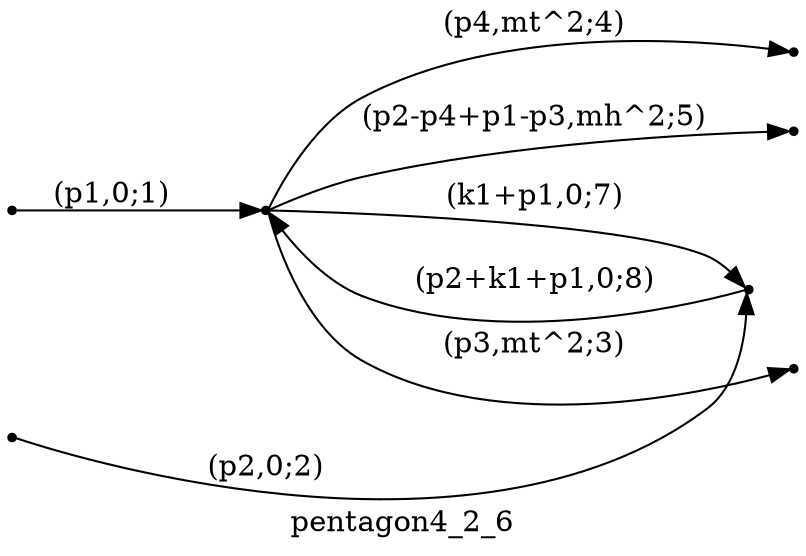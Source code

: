 digraph pentagon4_2_6 {
  label="pentagon4_2_6";
  rankdir="LR";
  subgraph edges {
    -1 -> 2 [label="(p1,0;1)"];
    -2 -> 1 [label="(p2,0;2)"];
    2 -> -3 [label="(p3,mt^2;3)"];
    2 -> -4 [label="(p4,mt^2;4)"];
    2 -> -5 [label="(p2-p4+p1-p3,mh^2;5)"];
    2 -> 1 [label="(k1+p1,0;7)"];
    1 -> 2 [label="(p2+k1+p1,0;8)"];
  }
  subgraph incoming { rank="source"; -1; -2; }
  subgraph outgoing { rank="sink"; -3; -4; -5; }
-5 [shape=point];
-4 [shape=point];
-3 [shape=point];
-2 [shape=point];
-1 [shape=point];
1 [shape=point];
2 [shape=point];
}

